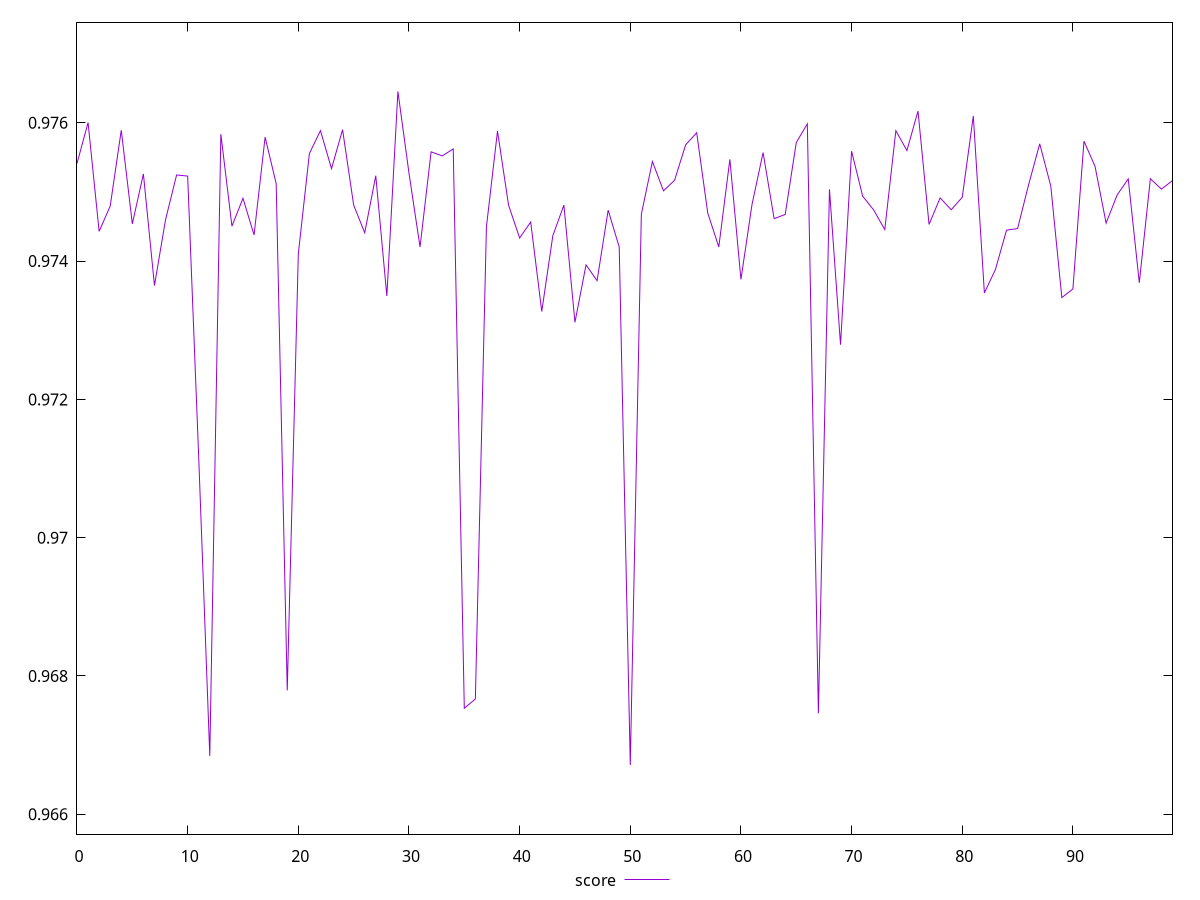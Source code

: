 reset

$score <<EOF
0 0.9754127603948495
1 0.9760033540712145
2 0.9744295879342568
3 0.974795693652304
4 0.9758921214503138
5 0.9745384768436688
6 0.9752605429065271
7 0.9736465432776682
8 0.9745968049113156
9 0.9752454995787603
10 0.9752297280260676
11 0.9711574029469463
12 0.9668439813047669
13 0.9758357754282232
14 0.9745054371713615
15 0.9749081217909588
16 0.974378273606141
17 0.9757925656958926
18 0.9751202369865308
19 0.9677911667638426
20 0.9741033312208984
21 0.9755551236338843
22 0.97588717874368
23 0.9753373407236707
24 0.9759007248796414
25 0.9748112914938515
26 0.9744089755757249
27 0.9752343081554637
28 0.9734945366692684
29 0.9764535418014721
30 0.9752724647399169
31 0.9742039819050088
32 0.975580337816599
33 0.9755213484548326
34 0.975621419085211
35 0.9675333384942675
36 0.9676678368519387
37 0.9744957345970369
38 0.9758802695018904
39 0.974808748867628
40 0.9743344375418995
41 0.9745650952874543
42 0.973270285717993
43 0.9743668410008619
44 0.9748098371828706
45 0.9731147009550367
46 0.9739445642000655
47 0.9737165866659322
48 0.9747363582475261
49 0.9742026638522883
50 0.9667126651959529
51 0.9746788591796063
52 0.9754394395594852
53 0.9750161490793621
54 0.975168594767879
55 0.9756802020727837
56 0.9758567821767505
57 0.9746948264980004
58 0.974204932509483
59 0.9754718092852277
60 0.9737351131354381
61 0.9748175344245449
62 0.9755693438488962
63 0.9746142590387443
64 0.9746750367357484
65 0.9757145527561175
66 0.97598454691462
67 0.9674602917034023
68 0.9750373572818511
69 0.9727908454139285
70 0.9755890721322518
71 0.9749387754892334
72 0.9747379765148546
73 0.9744558444844325
74 0.9758863973094918
75 0.9755982597179931
76 0.9761705570912355
77 0.9745303648931154
78 0.9749140535182812
79 0.9747419601773031
80 0.9749224458229304
81 0.9760981541802327
82 0.973539859824046
83 0.9738787099660482
84 0.9744474629773526
85 0.9744704822877441
86 0.9751064939242795
87 0.9756957924990144
88 0.9750857971918114
89 0.9734720494870519
90 0.973597850319752
91 0.9757348712688
92 0.9753700598030451
93 0.9745498349613674
94 0.9749572051067272
95 0.9751886273332645
96 0.9736867758312255
97 0.9751917107593441
98 0.9750408313968016
99 0.9751641663883479
EOF

set key outside below
set xrange [0:99]
set yrange [0.9657126651959529:0.9774535418014721]
set trange [0.9657126651959529:0.9774535418014721]
set terminal svg size 640, 490 enhanced background rgb 'white'
set output "report_00007_2020-12-11T15:55:29.892Z/speed-index/samples/pages+cached+noexternal+nosvg/score/values.svg"

plot $score title "score" with line

reset
